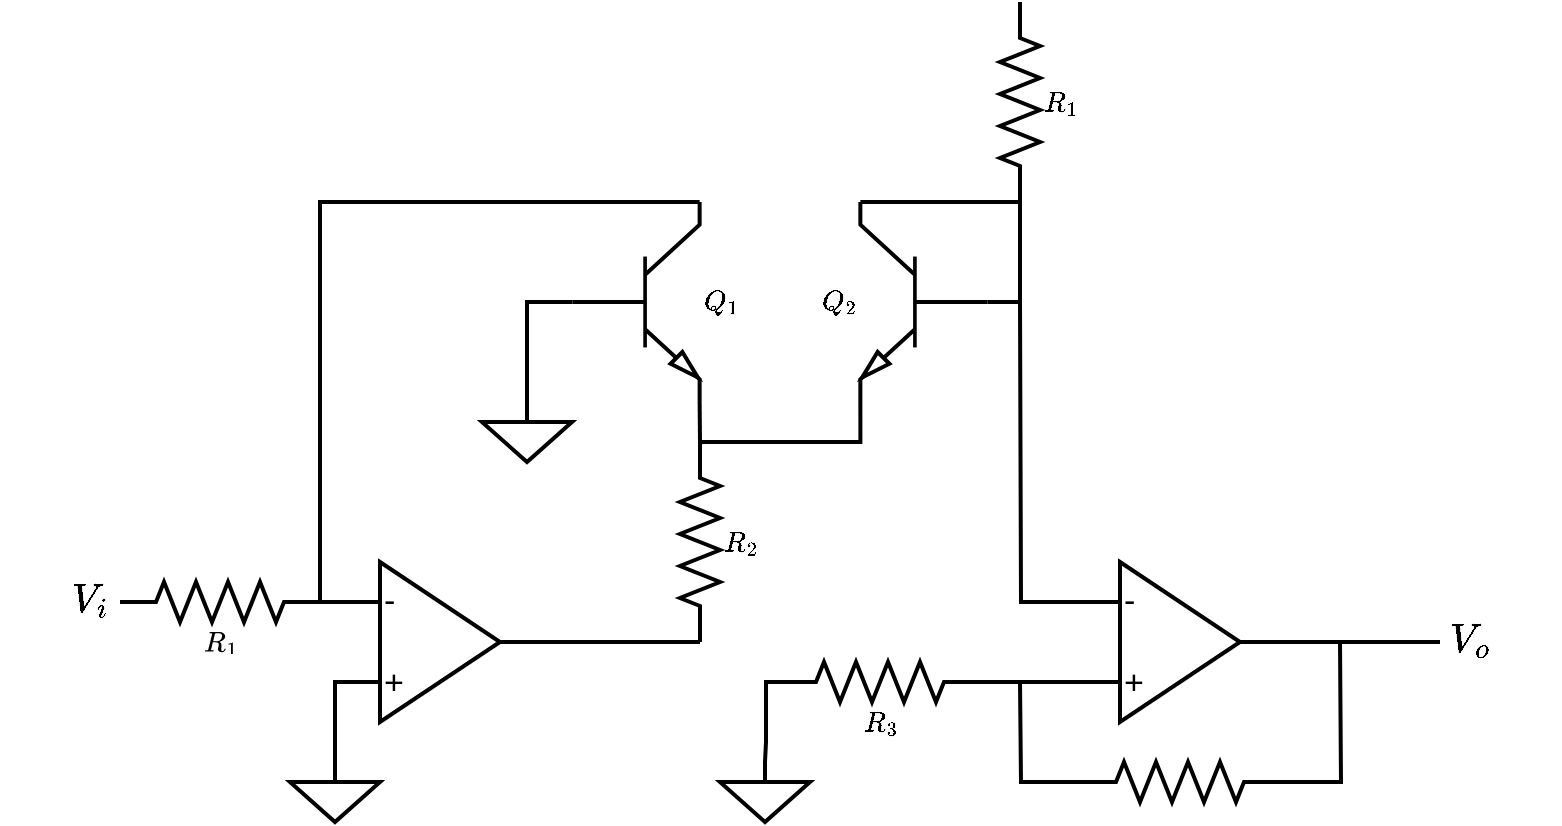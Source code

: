 <mxfile version="20.8.16" type="device"><diagram name="Page-1" id="vmtw2Wf0nTVx25XhgHdv"><mxGraphModel dx="1337" dy="1139" grid="1" gridSize="10" guides="1" tooltips="1" connect="1" arrows="1" fold="1" page="1" pageScale="1" pageWidth="200" pageHeight="200" math="1" shadow="0"><root><mxCell id="0"/><mxCell id="1" parent="0"/><mxCell id="y0Ug_r69_sDCO739VOKn-4" style="edgeStyle=orthogonalEdgeStyle;rounded=0;orthogonalLoop=1;jettySize=auto;html=1;exitX=0;exitY=0.75;exitDx=0;exitDy=0;endArrow=none;endFill=0;strokeWidth=2;" parent="1" source="y0Ug_r69_sDCO739VOKn-1" target="y0Ug_r69_sDCO739VOKn-5" edge="1"><mxGeometry relative="1" as="geometry"><mxPoint x="120" y="160" as="targetPoint"/></mxGeometry></mxCell><mxCell id="y0Ug_r69_sDCO739VOKn-8" style="edgeStyle=orthogonalEdgeStyle;rounded=0;orthogonalLoop=1;jettySize=auto;html=1;exitX=1;exitY=0.5;exitDx=0;exitDy=0;entryX=1;entryY=0.5;entryDx=0;entryDy=0;entryPerimeter=0;endArrow=none;endFill=0;strokeWidth=2;" parent="1" source="y0Ug_r69_sDCO739VOKn-1" target="y0Ug_r69_sDCO739VOKn-7" edge="1"><mxGeometry relative="1" as="geometry"><Array as="points"><mxPoint x="250" y="100"/><mxPoint x="250" y="100"/></Array></mxGeometry></mxCell><mxCell id="y0Ug_r69_sDCO739VOKn-1" value="&lt;font style=&quot;font-size: 17px;&quot;&gt;-&lt;br&gt;&lt;br&gt;+&lt;/font&gt;" style="triangle;whiteSpace=wrap;html=1;align=left;strokeWidth=2;" parent="1" vertex="1"><mxGeometry x="140" y="60" width="60" height="80" as="geometry"/></mxCell><mxCell id="y0Ug_r69_sDCO739VOKn-3" style="edgeStyle=orthogonalEdgeStyle;rounded=0;orthogonalLoop=1;jettySize=auto;html=1;exitX=1;exitY=0.5;exitDx=0;exitDy=0;exitPerimeter=0;entryX=0;entryY=0.25;entryDx=0;entryDy=0;endArrow=none;endFill=0;strokeWidth=2;" parent="1" source="y0Ug_r69_sDCO739VOKn-2" target="y0Ug_r69_sDCO739VOKn-1" edge="1"><mxGeometry relative="1" as="geometry"/></mxCell><mxCell id="y0Ug_r69_sDCO739VOKn-2" value="&lt;svg style=&quot;vertical-align: -0.339ex;&quot; xmlns:xlink=&quot;http://www.w3.org/1999/xlink&quot; viewBox=&quot;0 -683 1195.6 833&quot; role=&quot;img&quot; height=&quot;1.885ex&quot; width=&quot;2.705ex&quot; xmlns=&quot;http://www.w3.org/2000/svg&quot;&gt;&lt;defs&gt;&lt;path d=&quot;M230 637Q203 637 198 638T193 649Q193 676 204 682Q206 683 378 683Q550 682 564 680Q620 672 658 652T712 606T733 563T739 529Q739 484 710 445T643 385T576 351T538 338L545 333Q612 295 612 223Q612 212 607 162T602 80V71Q602 53 603 43T614 25T640 16Q668 16 686 38T712 85Q717 99 720 102T735 105Q755 105 755 93Q755 75 731 36Q693 -21 641 -21H632Q571 -21 531 4T487 82Q487 109 502 166T517 239Q517 290 474 313Q459 320 449 321T378 323H309L277 193Q244 61 244 59Q244 55 245 54T252 50T269 48T302 46H333Q339 38 339 37T336 19Q332 6 326 0H311Q275 2 180 2Q146 2 117 2T71 2T50 1Q33 1 33 10Q33 12 36 24Q41 43 46 45Q50 46 61 46H67Q94 46 127 49Q141 52 146 61Q149 65 218 339T287 628Q287 635 230 637ZM630 554Q630 586 609 608T523 636Q521 636 500 636T462 637H440Q393 637 386 627Q385 624 352 494T319 361Q319 360 388 360Q466 361 492 367Q556 377 592 426Q608 449 619 486T630 554Z&quot; id=&quot;MJX-1-TEX-I-1D445&quot;&gt;&lt;/path&gt;&lt;path d=&quot;M213 578L200 573Q186 568 160 563T102 556H83V602H102Q149 604 189 617T245 641T273 663Q275 666 285 666Q294 666 302 660V361L303 61Q310 54 315 52T339 48T401 46H427V0H416Q395 3 257 3Q121 3 100 0H88V46H114Q136 46 152 46T177 47T193 50T201 52T207 57T213 61V578Z&quot; id=&quot;MJX-1-TEX-N-31&quot;&gt;&lt;/path&gt;&lt;/defs&gt;&lt;g transform=&quot;scale(1,-1)&quot; stroke-width=&quot;0&quot; fill=&quot;currentColor&quot; stroke=&quot;currentColor&quot;&gt;&lt;g data-mml-node=&quot;math&quot;&gt;&lt;g data-mml-node=&quot;msub&quot;&gt;&lt;g data-mml-node=&quot;mi&quot;&gt;&lt;use xlink:href=&quot;#MJX-1-TEX-I-1D445&quot; data-c=&quot;1D445&quot;&gt;&lt;/use&gt;&lt;/g&gt;&lt;g transform=&quot;translate(792,-150) scale(0.707)&quot; data-mml-node=&quot;mn&quot;&gt;&lt;use xlink:href=&quot;#MJX-1-TEX-N-31&quot; data-c=&quot;31&quot;&gt;&lt;/use&gt;&lt;/g&gt;&lt;/g&gt;&lt;/g&gt;&lt;/g&gt;&lt;/svg&gt;" style="pointerEvents=1;verticalLabelPosition=bottom;shadow=0;dashed=0;align=center;html=1;verticalAlign=middle;shape=mxgraph.electrical.resistors.resistor_2;strokeWidth=2;" parent="1" vertex="1"><mxGeometry x="10" y="70" width="100" height="20" as="geometry"/></mxCell><mxCell id="y0Ug_r69_sDCO739VOKn-5" value="" style="pointerEvents=1;verticalLabelPosition=bottom;shadow=0;dashed=0;align=center;html=1;verticalAlign=top;shape=mxgraph.electrical.signal_sources.signal_ground;strokeWidth=2;" parent="1" vertex="1"><mxGeometry x="95" y="160" width="45" height="30" as="geometry"/></mxCell><mxCell id="y0Ug_r69_sDCO739VOKn-12" style="edgeStyle=orthogonalEdgeStyle;rounded=0;orthogonalLoop=1;jettySize=auto;html=1;exitX=1;exitY=0;exitDx=0;exitDy=0;exitPerimeter=0;entryX=1;entryY=0.5;entryDx=0;entryDy=0;entryPerimeter=0;endArrow=none;endFill=0;strokeWidth=2;" parent="1" source="y0Ug_r69_sDCO739VOKn-6" target="y0Ug_r69_sDCO739VOKn-2" edge="1"><mxGeometry relative="1" as="geometry"><Array as="points"><mxPoint x="300" y="-120"/><mxPoint x="110" y="-120"/></Array></mxGeometry></mxCell><mxCell id="y0Ug_r69_sDCO739VOKn-13" style="edgeStyle=orthogonalEdgeStyle;rounded=0;orthogonalLoop=1;jettySize=auto;html=1;exitX=0;exitY=0.5;exitDx=0;exitDy=0;exitPerimeter=0;entryX=0.5;entryY=0;entryDx=0;entryDy=0;entryPerimeter=0;endArrow=none;endFill=0;strokeWidth=2;" parent="1" source="y0Ug_r69_sDCO739VOKn-6" target="y0Ug_r69_sDCO739VOKn-10" edge="1"><mxGeometry relative="1" as="geometry"/></mxCell><mxCell id="y0Ug_r69_sDCO739VOKn-16" style="edgeStyle=orthogonalEdgeStyle;rounded=0;orthogonalLoop=1;jettySize=auto;html=1;exitX=1;exitY=1;exitDx=0;exitDy=0;exitPerimeter=0;entryX=0;entryY=0.5;entryDx=0;entryDy=0;entryPerimeter=0;endArrow=none;endFill=0;strokeWidth=2;" parent="1" source="y0Ug_r69_sDCO739VOKn-6" target="y0Ug_r69_sDCO739VOKn-7" edge="1"><mxGeometry relative="1" as="geometry"/></mxCell><mxCell id="y0Ug_r69_sDCO739VOKn-6" value="$$Q_1$$" style="verticalLabelPosition=middle;shadow=0;dashed=0;align=left;html=1;verticalAlign=middle;shape=mxgraph.electrical.transistors.npn_transistor_5;labelPosition=right;strokeWidth=2;" parent="1" vertex="1"><mxGeometry x="236" y="-120" width="64" height="100" as="geometry"/></mxCell><mxCell id="y0Ug_r69_sDCO739VOKn-14" style="edgeStyle=orthogonalEdgeStyle;rounded=0;orthogonalLoop=1;jettySize=auto;html=1;exitX=0.012;exitY=0.492;exitDx=0;exitDy=0;exitPerimeter=0;endArrow=none;endFill=0;entryX=1;entryY=1;entryDx=0;entryDy=0;entryPerimeter=0;strokeWidth=2;" parent="1" source="y0Ug_r69_sDCO739VOKn-7" target="y0Ug_r69_sDCO739VOKn-15" edge="1"><mxGeometry relative="1" as="geometry"><mxPoint x="450" as="targetPoint"/><Array as="points"><mxPoint x="300"/><mxPoint x="380"/></Array></mxGeometry></mxCell><mxCell id="y0Ug_r69_sDCO739VOKn-7" value="$$R_2$$" style="pointerEvents=1;verticalLabelPosition=middle;shadow=0;dashed=0;align=left;html=1;verticalAlign=middle;shape=mxgraph.electrical.resistors.resistor_2;direction=south;labelPosition=right;strokeWidth=2;" parent="1" vertex="1"><mxGeometry x="290" width="20" height="100" as="geometry"/></mxCell><mxCell id="y0Ug_r69_sDCO739VOKn-10" value="" style="pointerEvents=1;verticalLabelPosition=bottom;shadow=0;dashed=0;align=center;html=1;verticalAlign=top;shape=mxgraph.electrical.signal_sources.signal_ground;strokeWidth=2;" parent="1" vertex="1"><mxGeometry x="191" y="-20" width="45" height="30" as="geometry"/></mxCell><mxCell id="y0Ug_r69_sDCO739VOKn-19" style="edgeStyle=orthogonalEdgeStyle;rounded=0;orthogonalLoop=1;jettySize=auto;html=1;exitX=1;exitY=0;exitDx=0;exitDy=0;exitPerimeter=0;entryX=1;entryY=0.5;entryDx=0;entryDy=0;entryPerimeter=0;endArrow=none;endFill=0;strokeWidth=2;" parent="1" source="y0Ug_r69_sDCO739VOKn-15" target="y0Ug_r69_sDCO739VOKn-18" edge="1"><mxGeometry relative="1" as="geometry"><Array as="points"><mxPoint x="420" y="-120"/><mxPoint x="420" y="-120"/></Array></mxGeometry></mxCell><mxCell id="y0Ug_r69_sDCO739VOKn-15" value="$$Q_2$$" style="verticalLabelPosition=middle;shadow=0;dashed=0;align=right;html=1;verticalAlign=middle;shape=mxgraph.electrical.transistors.npn_transistor_5;flipH=1;labelPosition=left;strokeWidth=2;" parent="1" vertex="1"><mxGeometry x="380" y="-120" width="64" height="100" as="geometry"/></mxCell><mxCell id="y0Ug_r69_sDCO739VOKn-20" style="edgeStyle=orthogonalEdgeStyle;rounded=0;orthogonalLoop=1;jettySize=auto;html=1;exitX=1;exitY=0.5;exitDx=0;exitDy=0;exitPerimeter=0;entryX=0;entryY=0.5;entryDx=0;entryDy=0;entryPerimeter=0;endArrow=none;endFill=0;strokeWidth=2;" parent="1" source="y0Ug_r69_sDCO739VOKn-18" target="y0Ug_r69_sDCO739VOKn-15" edge="1"><mxGeometry relative="1" as="geometry"><Array as="points"><mxPoint x="460" y="-70"/></Array></mxGeometry></mxCell><mxCell id="y0Ug_r69_sDCO739VOKn-18" value="$$R_1$$" style="pointerEvents=1;verticalLabelPosition=middle;shadow=0;dashed=0;align=left;html=1;verticalAlign=middle;shape=mxgraph.electrical.resistors.resistor_2;direction=south;labelPosition=right;strokeWidth=2;" parent="1" vertex="1"><mxGeometry x="450" y="-220" width="20" height="100" as="geometry"/></mxCell><mxCell id="y0Ug_r69_sDCO739VOKn-22" style="edgeStyle=orthogonalEdgeStyle;rounded=0;orthogonalLoop=1;jettySize=auto;html=1;exitX=0;exitY=0.25;exitDx=0;exitDy=0;fontSize=17;endArrow=none;endFill=0;strokeWidth=2;" parent="1" source="y0Ug_r69_sDCO739VOKn-21" edge="1"><mxGeometry relative="1" as="geometry"><mxPoint x="460" y="-70" as="targetPoint"/></mxGeometry></mxCell><mxCell id="y0Ug_r69_sDCO739VOKn-26" style="edgeStyle=orthogonalEdgeStyle;rounded=0;orthogonalLoop=1;jettySize=auto;html=1;exitX=1;exitY=0.5;exitDx=0;exitDy=0;fontSize=17;endArrow=none;endFill=0;strokeWidth=2;" parent="1" source="y0Ug_r69_sDCO739VOKn-21" edge="1"><mxGeometry relative="1" as="geometry"><mxPoint x="670" y="100.024" as="targetPoint"/></mxGeometry></mxCell><mxCell id="y0Ug_r69_sDCO739VOKn-21" value="&lt;font style=&quot;font-size: 17px;&quot;&gt;-&lt;br&gt;&lt;br&gt;+&lt;/font&gt;" style="triangle;whiteSpace=wrap;html=1;align=left;strokeWidth=2;" parent="1" vertex="1"><mxGeometry x="510" y="60" width="60" height="80" as="geometry"/></mxCell><mxCell id="y0Ug_r69_sDCO739VOKn-24" style="edgeStyle=orthogonalEdgeStyle;rounded=0;orthogonalLoop=1;jettySize=auto;html=1;exitX=1;exitY=0.5;exitDx=0;exitDy=0;exitPerimeter=0;entryX=0;entryY=0.75;entryDx=0;entryDy=0;fontSize=17;endArrow=none;endFill=0;strokeWidth=2;" parent="1" source="y0Ug_r69_sDCO739VOKn-23" target="y0Ug_r69_sDCO739VOKn-21" edge="1"><mxGeometry relative="1" as="geometry"/></mxCell><mxCell id="y0Ug_r69_sDCO739VOKn-30" style="edgeStyle=orthogonalEdgeStyle;rounded=0;orthogonalLoop=1;jettySize=auto;html=1;exitX=0;exitY=0.5;exitDx=0;exitDy=0;exitPerimeter=0;entryX=0.5;entryY=0;entryDx=0;entryDy=0;entryPerimeter=0;fontSize=17;endArrow=none;endFill=0;strokeWidth=2;" parent="1" source="y0Ug_r69_sDCO739VOKn-23" target="y0Ug_r69_sDCO739VOKn-29" edge="1"><mxGeometry relative="1" as="geometry"><Array as="points"><mxPoint x="333" y="120"/><mxPoint x="333" y="150"/><mxPoint x="332" y="150"/></Array></mxGeometry></mxCell><mxCell id="y0Ug_r69_sDCO739VOKn-23" value="$$R_3$$" style="pointerEvents=1;verticalLabelPosition=bottom;shadow=0;dashed=0;align=center;html=1;verticalAlign=middle;shape=mxgraph.electrical.resistors.resistor_2;strokeWidth=2;" parent="1" vertex="1"><mxGeometry x="340" y="110" width="100" height="20" as="geometry"/></mxCell><mxCell id="y0Ug_r69_sDCO739VOKn-27" style="edgeStyle=orthogonalEdgeStyle;rounded=0;orthogonalLoop=1;jettySize=auto;html=1;exitX=1;exitY=0.5;exitDx=0;exitDy=0;exitPerimeter=0;fontSize=17;endArrow=none;endFill=0;strokeWidth=2;" parent="1" source="y0Ug_r69_sDCO739VOKn-25" edge="1"><mxGeometry relative="1" as="geometry"><mxPoint x="620" y="100" as="targetPoint"/></mxGeometry></mxCell><mxCell id="y0Ug_r69_sDCO739VOKn-28" style="edgeStyle=orthogonalEdgeStyle;rounded=0;orthogonalLoop=1;jettySize=auto;html=1;exitX=0;exitY=0.5;exitDx=0;exitDy=0;exitPerimeter=0;fontSize=17;endArrow=none;endFill=0;strokeWidth=2;" parent="1" source="y0Ug_r69_sDCO739VOKn-25" edge="1"><mxGeometry relative="1" as="geometry"><mxPoint x="460" y="120" as="targetPoint"/></mxGeometry></mxCell><mxCell id="y0Ug_r69_sDCO739VOKn-25" value="" style="pointerEvents=1;verticalLabelPosition=bottom;shadow=0;dashed=0;align=center;html=1;verticalAlign=top;shape=mxgraph.electrical.resistors.resistor_2;strokeWidth=2;" parent="1" vertex="1"><mxGeometry x="490" y="160" width="100" height="20" as="geometry"/></mxCell><mxCell id="y0Ug_r69_sDCO739VOKn-29" value="" style="pointerEvents=1;verticalLabelPosition=bottom;shadow=0;dashed=0;align=center;html=1;verticalAlign=top;shape=mxgraph.electrical.signal_sources.signal_ground;strokeWidth=2;" parent="1" vertex="1"><mxGeometry x="310" y="160" width="45" height="30" as="geometry"/></mxCell><mxCell id="y0Ug_r69_sDCO739VOKn-32" value="$$V_i$$" style="text;html=1;align=center;verticalAlign=middle;resizable=0;points=[];autosize=1;strokeColor=none;fillColor=none;fontSize=17;strokeWidth=2;" parent="1" vertex="1"><mxGeometry x="-50" y="65" width="90" height="30" as="geometry"/></mxCell><mxCell id="y0Ug_r69_sDCO739VOKn-33" value="$$V_o$$" style="text;html=1;align=center;verticalAlign=middle;resizable=0;points=[];autosize=1;strokeColor=none;fillColor=none;fontSize=17;strokeWidth=2;" parent="1" vertex="1"><mxGeometry x="640" y="85" width="90" height="30" as="geometry"/></mxCell></root></mxGraphModel></diagram></mxfile>